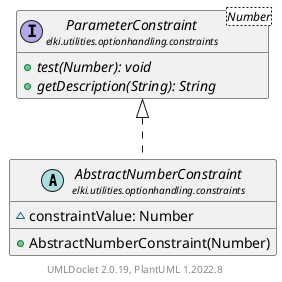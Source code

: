 @startuml
    remove .*\.(Instance|Par|Parameterizer|Factory)$
    set namespaceSeparator none
    hide empty fields
    hide empty methods

    abstract class "<size:14>AbstractNumberConstraint\n<size:10>elki.utilities.optionhandling.constraints" as elki.utilities.optionhandling.constraints.AbstractNumberConstraint [[AbstractNumberConstraint.html]] {
        ~constraintValue: Number
        +AbstractNumberConstraint(Number)
    }

    interface "<size:14>ParameterConstraint\n<size:10>elki.utilities.optionhandling.constraints" as elki.utilities.optionhandling.constraints.ParameterConstraint<Number> [[ParameterConstraint.html]] {
        {abstract} +test(Number): void
        {abstract} +getDescription(String): String
    }

    elki.utilities.optionhandling.constraints.ParameterConstraint <|.. elki.utilities.optionhandling.constraints.AbstractNumberConstraint

    center footer UMLDoclet 2.0.19, PlantUML 1.2022.8
@enduml
